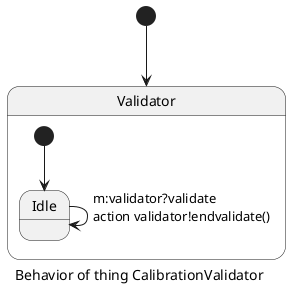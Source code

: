 @startuml
skinparam defaultTextAlignment left
caption Behavior of thing CalibrationValidator
[*] --> Validator
state Validator{
state Idle{

Idle --> Idle : m:validator?validate\naction validator!endvalidate()\n
}
[*] --> Idle
}
@enduml
